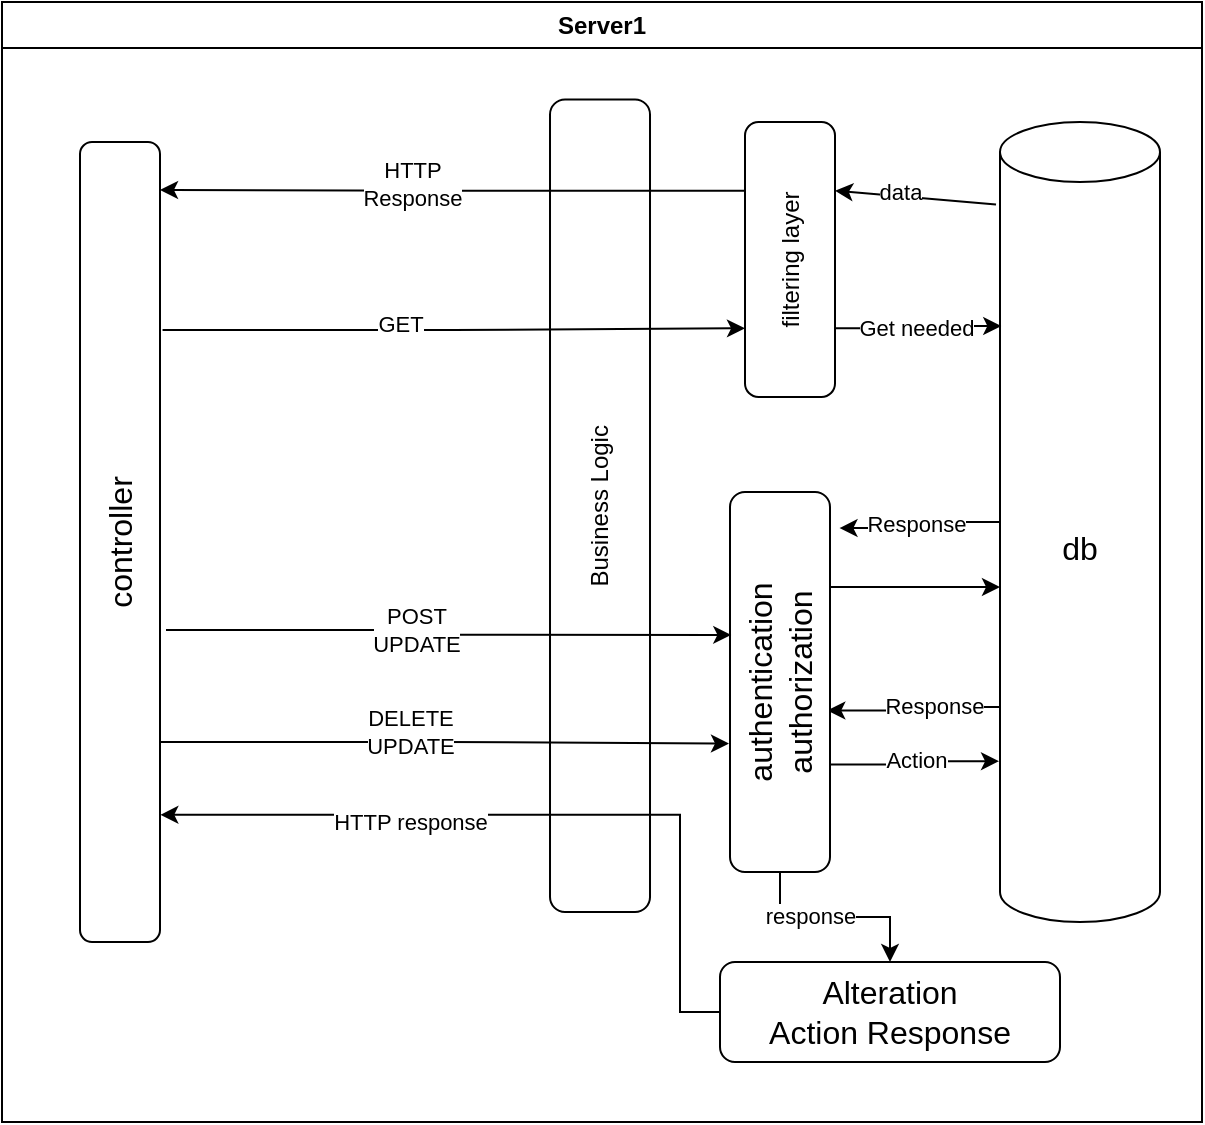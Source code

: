 <mxfile version="21.6.8" type="github">
  <diagram name="Page-1" id="i22vobHs13jSgrj__MAw">
    <mxGraphModel dx="584" dy="1417" grid="1" gridSize="10" guides="1" tooltips="1" connect="1" arrows="1" fold="1" page="1" pageScale="1" pageWidth="850" pageHeight="1100" math="0" shadow="0">
      <root>
        <mxCell id="0" />
        <mxCell id="1" parent="0" />
        <mxCell id="IiiX4lSq9Frcnotlgjs_-93" value="Business Logic" style="rounded=1;whiteSpace=wrap;html=1;rotation=-90;" parent="1" vertex="1">
          <mxGeometry x="316.88" y="216.88" width="406.25" height="50" as="geometry" />
        </mxCell>
        <mxCell id="IiiX4lSq9Frcnotlgjs_-82" style="edgeStyle=orthogonalEdgeStyle;rounded=0;orthogonalLoop=1;jettySize=auto;html=1;exitX=0;exitY=0;exitDx=0;exitDy=292.5;exitPerimeter=0;entryX=0.425;entryY=0.973;entryDx=0;entryDy=0;entryPerimeter=0;" parent="1" source="IiiX4lSq9Frcnotlgjs_-46" target="IiiX4lSq9Frcnotlgjs_-54" edge="1">
          <mxGeometry relative="1" as="geometry">
            <mxPoint x="640" y="342.522" as="targetPoint" />
          </mxGeometry>
        </mxCell>
        <mxCell id="IiiX4lSq9Frcnotlgjs_-83" value="&lt;div&gt;Response&lt;/div&gt;" style="edgeLabel;html=1;align=center;verticalAlign=middle;resizable=0;points=[];" parent="IiiX4lSq9Frcnotlgjs_-82" vertex="1" connectable="0">
          <mxGeometry x="-0.244" y="-1" relative="1" as="geometry">
            <mxPoint as="offset" />
          </mxGeometry>
        </mxCell>
        <mxCell id="IiiX4lSq9Frcnotlgjs_-87" style="edgeStyle=orthogonalEdgeStyle;rounded=0;orthogonalLoop=1;jettySize=auto;html=1;exitX=0;exitY=0.5;exitDx=0;exitDy=0;exitPerimeter=0;entryX=0.905;entryY=1.095;entryDx=0;entryDy=0;entryPerimeter=0;" parent="1" source="IiiX4lSq9Frcnotlgjs_-46" target="IiiX4lSq9Frcnotlgjs_-54" edge="1">
          <mxGeometry relative="1" as="geometry" />
        </mxCell>
        <mxCell id="IiiX4lSq9Frcnotlgjs_-88" value="Response" style="edgeLabel;html=1;align=center;verticalAlign=middle;resizable=0;points=[];" parent="IiiX4lSq9Frcnotlgjs_-87" vertex="1" connectable="0">
          <mxGeometry x="0.028" relative="1" as="geometry">
            <mxPoint as="offset" />
          </mxGeometry>
        </mxCell>
        <mxCell id="IiiX4lSq9Frcnotlgjs_-46" value="db" style="shape=cylinder3;whiteSpace=wrap;html=1;boundedLbl=1;backgroundOutline=1;size=15;fontSize=16;" parent="1" vertex="1">
          <mxGeometry x="720" y="50" width="80" height="400" as="geometry" />
        </mxCell>
        <mxCell id="IiiX4lSq9Frcnotlgjs_-47" style="edgeStyle=orthogonalEdgeStyle;rounded=0;orthogonalLoop=1;jettySize=auto;html=1;entryX=0.25;entryY=0;entryDx=0;entryDy=0;exitX=0.765;exitY=1.032;exitDx=0;exitDy=0;exitPerimeter=0;" parent="1" source="IiiX4lSq9Frcnotlgjs_-51" target="IiiX4lSq9Frcnotlgjs_-60" edge="1">
          <mxGeometry relative="1" as="geometry">
            <mxPoint x="485" y="184.789" as="targetPoint" />
            <mxPoint x="370" y="153" as="sourcePoint" />
          </mxGeometry>
        </mxCell>
        <mxCell id="IiiX4lSq9Frcnotlgjs_-48" value="GET" style="edgeLabel;html=1;align=center;verticalAlign=middle;resizable=0;points=[];" parent="IiiX4lSq9Frcnotlgjs_-47" vertex="1" connectable="0">
          <mxGeometry x="-0.087" y="3" relative="1" as="geometry">
            <mxPoint x="-15" as="offset" />
          </mxGeometry>
        </mxCell>
        <mxCell id="IiiX4lSq9Frcnotlgjs_-49" style="edgeStyle=orthogonalEdgeStyle;rounded=0;orthogonalLoop=1;jettySize=auto;html=1;exitX=0.25;exitY=1;exitDx=0;exitDy=0;entryX=0.338;entryY=-0.01;entryDx=0;entryDy=0;entryPerimeter=0;" parent="1" source="IiiX4lSq9Frcnotlgjs_-51" target="IiiX4lSq9Frcnotlgjs_-54" edge="1">
          <mxGeometry relative="1" as="geometry">
            <mxPoint x="580" y="360" as="targetPoint" />
          </mxGeometry>
        </mxCell>
        <mxCell id="IiiX4lSq9Frcnotlgjs_-68" value="&lt;div&gt;DELETE&lt;/div&gt;&lt;div&gt;UPDATE&lt;/div&gt;" style="edgeLabel;html=1;align=center;verticalAlign=middle;resizable=0;points=[];" parent="IiiX4lSq9Frcnotlgjs_-49" vertex="1" connectable="0">
          <mxGeometry x="-0.075" y="-2" relative="1" as="geometry">
            <mxPoint x="-7" y="-7" as="offset" />
          </mxGeometry>
        </mxCell>
        <mxCell id="IiiX4lSq9Frcnotlgjs_-51" value="controller" style="rounded=1;whiteSpace=wrap;html=1;fontSize=16;rotation=-90;" parent="1" vertex="1">
          <mxGeometry x="80" y="240" width="400" height="40" as="geometry" />
        </mxCell>
        <mxCell id="IiiX4lSq9Frcnotlgjs_-52" style="edgeStyle=orthogonalEdgeStyle;rounded=0;orthogonalLoop=1;jettySize=auto;html=1;exitX=0.75;exitY=1;exitDx=0;exitDy=0;" parent="1" source="IiiX4lSq9Frcnotlgjs_-54" target="IiiX4lSq9Frcnotlgjs_-46" edge="1">
          <mxGeometry relative="1" as="geometry">
            <Array as="points">
              <mxPoint x="690" y="283" />
              <mxPoint x="690" y="283" />
            </Array>
          </mxGeometry>
        </mxCell>
        <mxCell id="IiiX4lSq9Frcnotlgjs_-53" style="edgeStyle=orthogonalEdgeStyle;rounded=0;orthogonalLoop=1;jettySize=auto;html=1;entryX=-0.006;entryY=0.799;entryDx=0;entryDy=0;entryPerimeter=0;exitX=0.283;exitY=0.99;exitDx=0;exitDy=0;exitPerimeter=0;" parent="1" source="IiiX4lSq9Frcnotlgjs_-54" target="IiiX4lSq9Frcnotlgjs_-46" edge="1">
          <mxGeometry relative="1" as="geometry">
            <mxPoint x="660" y="370" as="sourcePoint" />
          </mxGeometry>
        </mxCell>
        <mxCell id="IiiX4lSq9Frcnotlgjs_-85" value="Action" style="edgeLabel;html=1;align=center;verticalAlign=middle;resizable=0;points=[];" parent="IiiX4lSq9Frcnotlgjs_-53" vertex="1" connectable="0">
          <mxGeometry x="0.03" y="1" relative="1" as="geometry">
            <mxPoint as="offset" />
          </mxGeometry>
        </mxCell>
        <mxCell id="IiiX4lSq9Frcnotlgjs_-81" value="" style="edgeStyle=orthogonalEdgeStyle;rounded=0;orthogonalLoop=1;jettySize=auto;html=1;" parent="1" source="IiiX4lSq9Frcnotlgjs_-54" target="IiiX4lSq9Frcnotlgjs_-80" edge="1">
          <mxGeometry relative="1" as="geometry" />
        </mxCell>
        <mxCell id="IiiX4lSq9Frcnotlgjs_-92" value="response" style="edgeLabel;html=1;align=center;verticalAlign=middle;resizable=0;points=[];" parent="IiiX4lSq9Frcnotlgjs_-81" vertex="1" connectable="0">
          <mxGeometry x="-0.255" y="1" relative="1" as="geometry">
            <mxPoint as="offset" />
          </mxGeometry>
        </mxCell>
        <mxCell id="IiiX4lSq9Frcnotlgjs_-54" value="&lt;div&gt;authentication&lt;/div&gt;&lt;div&gt;authorization&lt;/div&gt;" style="rounded=1;whiteSpace=wrap;html=1;fontSize=16;rotation=-90;" parent="1" vertex="1">
          <mxGeometry x="515" y="305" width="190" height="50" as="geometry" />
        </mxCell>
        <mxCell id="IiiX4lSq9Frcnotlgjs_-55" style="edgeStyle=orthogonalEdgeStyle;rounded=0;orthogonalLoop=1;jettySize=auto;html=1;entryX=0.624;entryY=0.013;entryDx=0;entryDy=0;entryPerimeter=0;exitX=0.39;exitY=1.075;exitDx=0;exitDy=0;exitPerimeter=0;" parent="1" source="IiiX4lSq9Frcnotlgjs_-51" target="IiiX4lSq9Frcnotlgjs_-54" edge="1">
          <mxGeometry relative="1" as="geometry">
            <mxPoint x="580" y="260" as="targetPoint" />
            <mxPoint x="380" y="260.033" as="sourcePoint" />
          </mxGeometry>
        </mxCell>
        <mxCell id="IiiX4lSq9Frcnotlgjs_-57" value="&lt;div&gt;POST&lt;/div&gt;&lt;div&gt;UPDATE&lt;/div&gt;" style="edgeLabel;html=1;align=center;verticalAlign=middle;resizable=0;points=[];" parent="IiiX4lSq9Frcnotlgjs_-55" vertex="1" connectable="0">
          <mxGeometry x="-0.089" y="4" relative="1" as="geometry">
            <mxPoint x="-5" y="4" as="offset" />
          </mxGeometry>
        </mxCell>
        <mxCell id="IiiX4lSq9Frcnotlgjs_-58" style="edgeStyle=orthogonalEdgeStyle;rounded=0;orthogonalLoop=1;jettySize=auto;html=1;exitX=0.25;exitY=1;exitDx=0;exitDy=0;entryX=0.008;entryY=0.255;entryDx=0;entryDy=0;entryPerimeter=0;" parent="1" source="IiiX4lSq9Frcnotlgjs_-60" target="IiiX4lSq9Frcnotlgjs_-46" edge="1">
          <mxGeometry relative="1" as="geometry" />
        </mxCell>
        <mxCell id="IiiX4lSq9Frcnotlgjs_-91" value="Get needed" style="edgeLabel;html=1;align=center;verticalAlign=middle;resizable=0;points=[];" parent="IiiX4lSq9Frcnotlgjs_-58" vertex="1" connectable="0">
          <mxGeometry x="0.001" y="1" relative="1" as="geometry">
            <mxPoint as="offset" />
          </mxGeometry>
        </mxCell>
        <mxCell id="IiiX4lSq9Frcnotlgjs_-59" style="edgeStyle=orthogonalEdgeStyle;rounded=0;orthogonalLoop=1;jettySize=auto;html=1;exitX=0.75;exitY=0;exitDx=0;exitDy=0;" parent="1" source="IiiX4lSq9Frcnotlgjs_-60" edge="1">
          <mxGeometry relative="1" as="geometry">
            <mxPoint x="300" y="84" as="targetPoint" />
          </mxGeometry>
        </mxCell>
        <mxCell id="IiiX4lSq9Frcnotlgjs_-70" value="HTTP&lt;div&gt;Response&lt;/div&gt;" style="edgeLabel;html=1;align=center;verticalAlign=middle;resizable=0;points=[];" parent="IiiX4lSq9Frcnotlgjs_-59" vertex="1" connectable="0">
          <mxGeometry x="-0.002" y="2" relative="1" as="geometry">
            <mxPoint x="-21" y="-6" as="offset" />
          </mxGeometry>
        </mxCell>
        <mxCell id="IiiX4lSq9Frcnotlgjs_-60" value="&lt;div&gt;filtering layer&lt;/div&gt;" style="rounded=1;whiteSpace=wrap;html=1;rotation=-90;" parent="1" vertex="1">
          <mxGeometry x="546.25" y="96.25" width="137.5" height="45" as="geometry" />
        </mxCell>
        <mxCell id="IiiX4lSq9Frcnotlgjs_-61" value="" style="endArrow=classic;html=1;rounded=0;exitX=-0.025;exitY=0.103;exitDx=0;exitDy=0;exitPerimeter=0;entryX=0.75;entryY=1;entryDx=0;entryDy=0;" parent="1" source="IiiX4lSq9Frcnotlgjs_-46" target="IiiX4lSq9Frcnotlgjs_-60" edge="1">
          <mxGeometry width="50" height="50" relative="1" as="geometry">
            <mxPoint x="490" y="260" as="sourcePoint" />
            <mxPoint x="640" y="100" as="targetPoint" />
          </mxGeometry>
        </mxCell>
        <mxCell id="IiiX4lSq9Frcnotlgjs_-72" value="data" style="edgeLabel;html=1;align=center;verticalAlign=middle;resizable=0;points=[];" parent="IiiX4lSq9Frcnotlgjs_-61" vertex="1" connectable="0">
          <mxGeometry x="0.2" y="-2" relative="1" as="geometry">
            <mxPoint as="offset" />
          </mxGeometry>
        </mxCell>
        <mxCell id="IiiX4lSq9Frcnotlgjs_-86" style="edgeStyle=orthogonalEdgeStyle;rounded=0;orthogonalLoop=1;jettySize=auto;html=1;entryX=0.159;entryY=1.004;entryDx=0;entryDy=0;entryPerimeter=0;" parent="1" source="IiiX4lSq9Frcnotlgjs_-80" target="IiiX4lSq9Frcnotlgjs_-51" edge="1">
          <mxGeometry relative="1" as="geometry">
            <mxPoint x="490" y="390" as="targetPoint" />
            <Array as="points">
              <mxPoint x="560" y="495" />
              <mxPoint x="560" y="396" />
            </Array>
          </mxGeometry>
        </mxCell>
        <mxCell id="IiiX4lSq9Frcnotlgjs_-94" value="HTTP response" style="edgeLabel;html=1;align=center;verticalAlign=middle;resizable=0;points=[];" parent="IiiX4lSq9Frcnotlgjs_-86" vertex="1" connectable="0">
          <mxGeometry x="-0.156" y="3" relative="1" as="geometry">
            <mxPoint x="-94" as="offset" />
          </mxGeometry>
        </mxCell>
        <mxCell id="IiiX4lSq9Frcnotlgjs_-80" value="&lt;div&gt;Alteration&lt;/div&gt;&lt;div&gt;Action Response&lt;br&gt;&lt;/div&gt;" style="whiteSpace=wrap;html=1;fontSize=16;rounded=1;" parent="1" vertex="1">
          <mxGeometry x="580" y="470" width="170" height="50" as="geometry" />
        </mxCell>
        <mxCell id="IiiX4lSq9Frcnotlgjs_-99" value="&lt;div&gt;Server1&lt;/div&gt;" style="swimlane;whiteSpace=wrap;html=1;" parent="1" vertex="1">
          <mxGeometry x="221" y="-10" width="600" height="560" as="geometry" />
        </mxCell>
      </root>
    </mxGraphModel>
  </diagram>
</mxfile>
